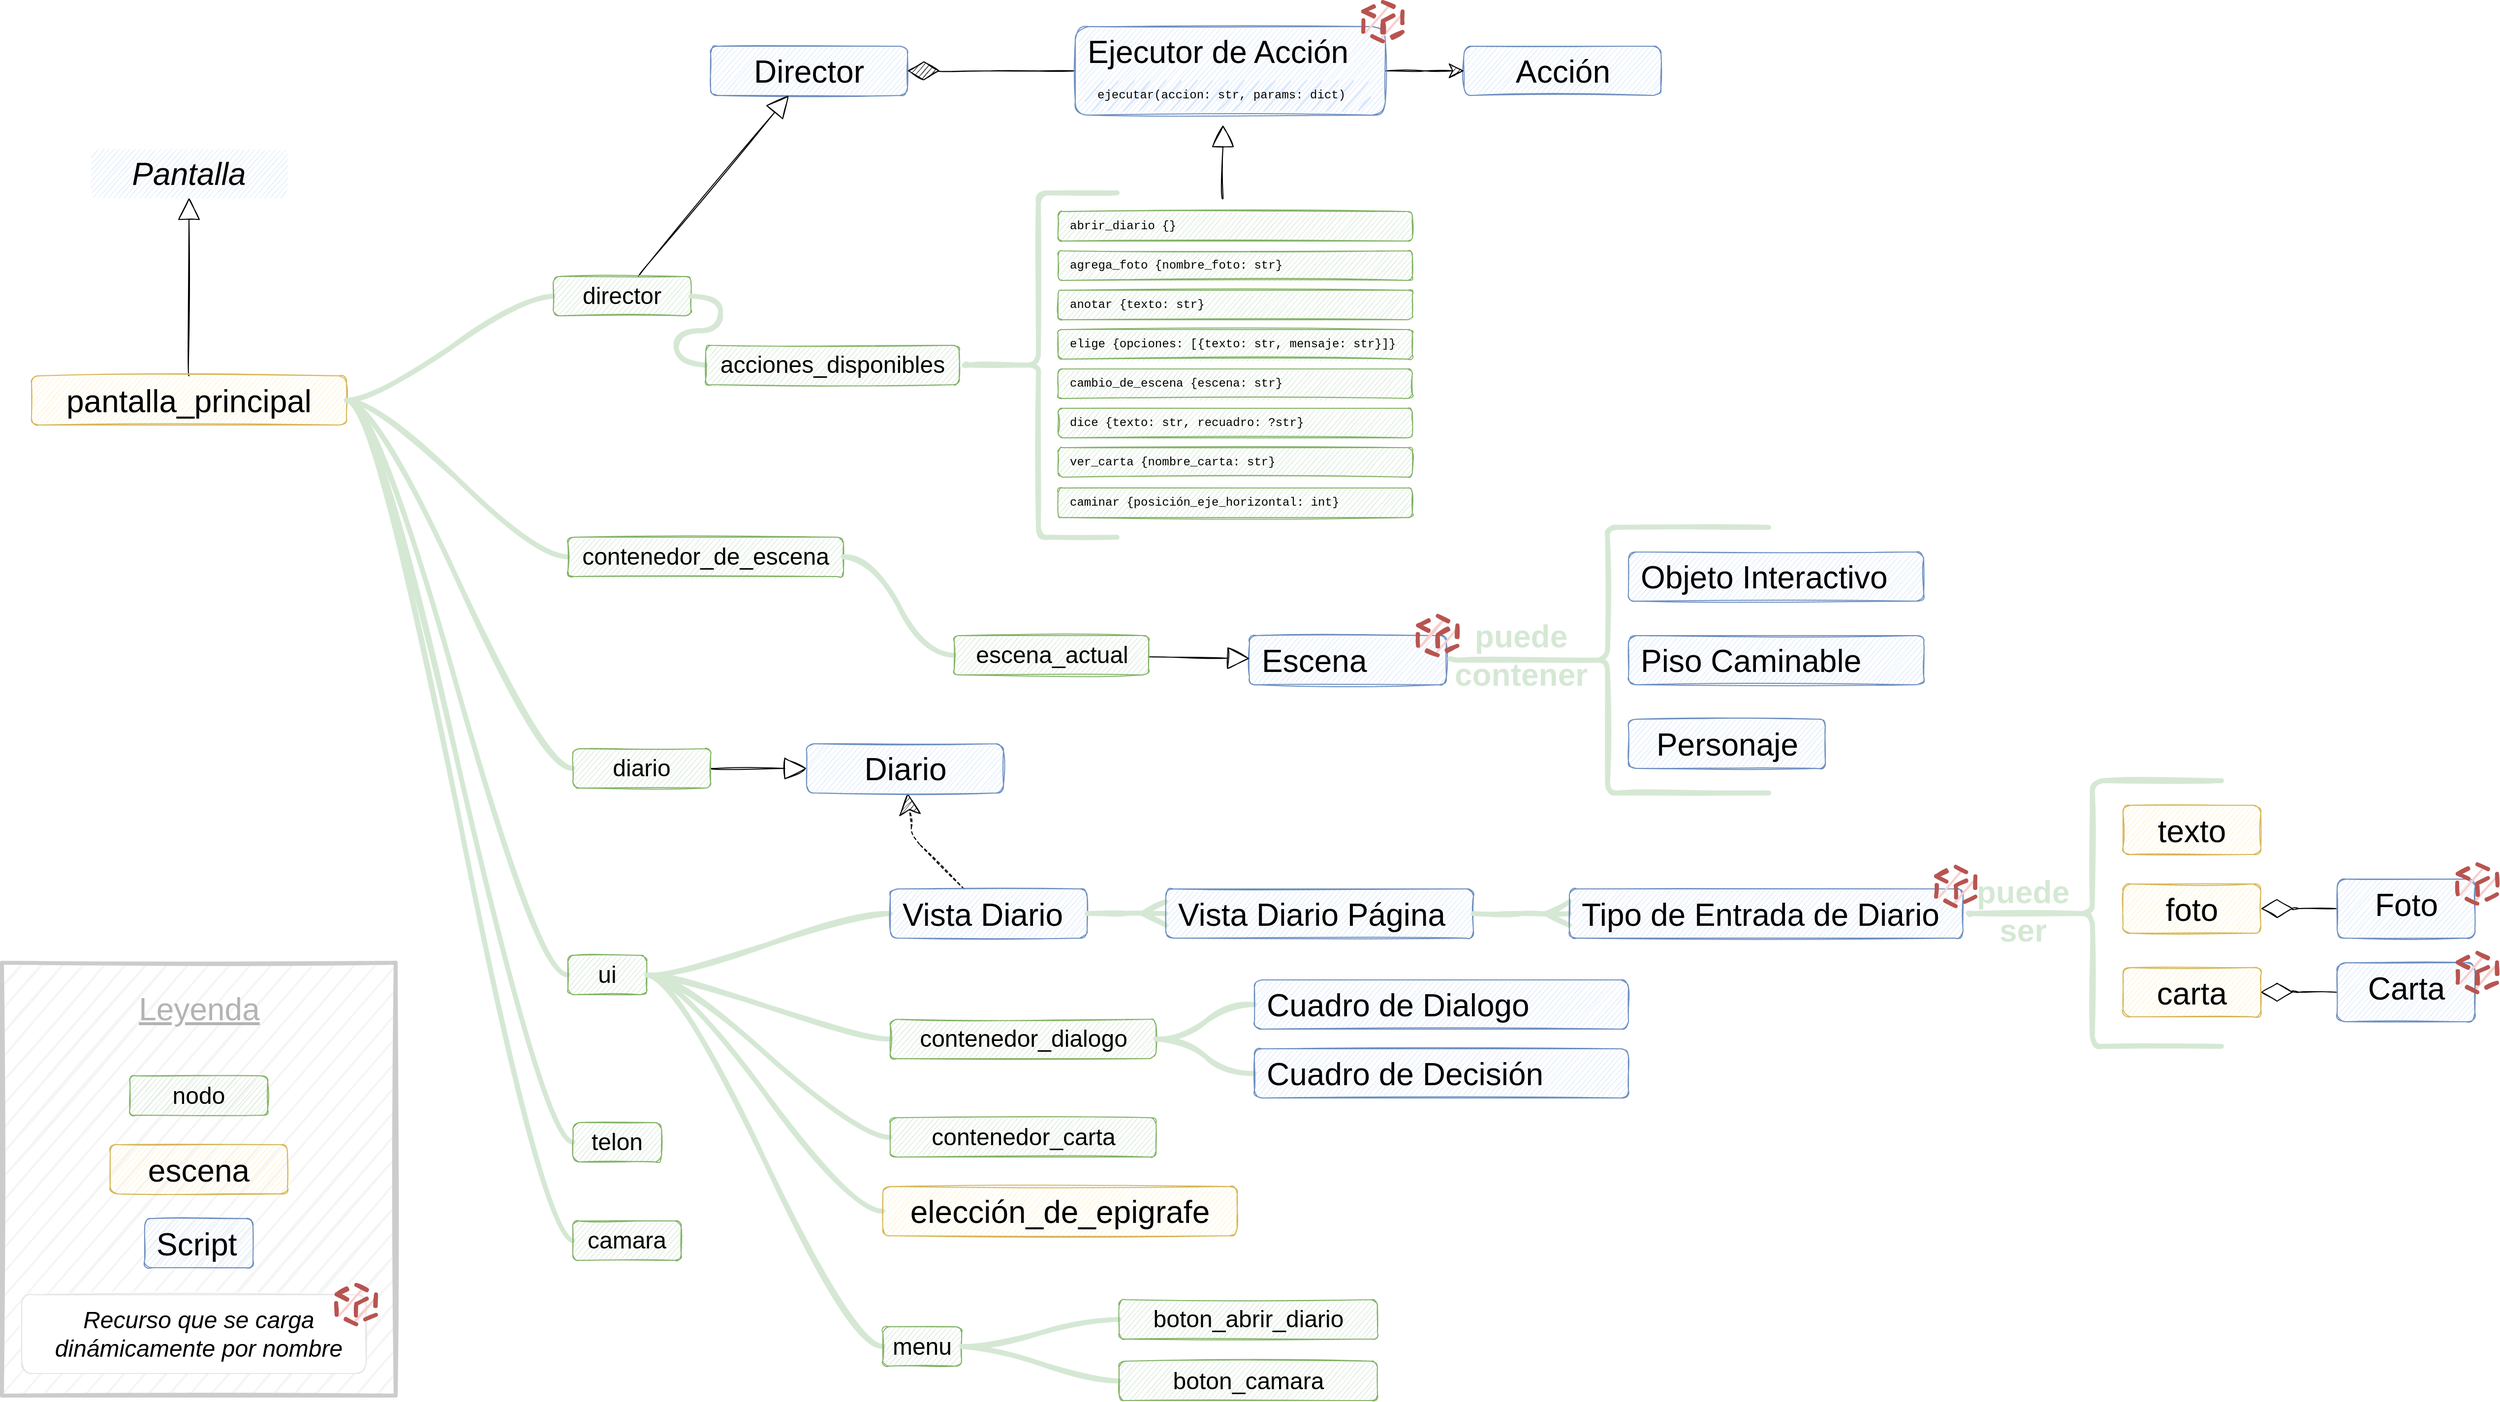 <mxfile version="14.6.13" type="device"><diagram id="RKRpNU83Tg8QG7wMmVHL" name="Pantalla Principal"><mxGraphModel dx="3363" dy="1674" grid="1" gridSize="10" guides="1" tooltips="1" connect="1" arrows="1" fold="1" page="1" pageScale="1" pageWidth="850" pageHeight="1100" math="0" shadow="0"><root><mxCell id="0"/><mxCell id="1" parent="0"/><mxCell id="-V_1WV0f_LP-zezuH2lG-2" value="abrir_diario {}" style="whiteSpace=wrap;html=1;fillColor=#d5e8d4;strokeColor=#82b366;fontFamily=Courier New;align=left;spacingLeft=10;rounded=1;sketch=1;" vertex="1" parent="1"><mxGeometry x="1113" y="933" width="360" height="30" as="geometry"/></mxCell><mxCell id="-V_1WV0f_LP-zezuH2lG-3" value="agrega_foto {nombre_foto: str}" style="whiteSpace=wrap;html=1;fillColor=#d5e8d4;strokeColor=#82b366;fontFamily=Courier New;align=left;spacingLeft=10;rounded=1;sketch=1;" vertex="1" parent="1"><mxGeometry x="1113" y="973" width="360" height="30" as="geometry"/></mxCell><mxCell id="-V_1WV0f_LP-zezuH2lG-4" value="anotar {texto: str}" style="whiteSpace=wrap;html=1;fillColor=#d5e8d4;strokeColor=#82b366;fontFamily=Courier New;align=left;spacingLeft=10;rounded=1;sketch=1;" vertex="1" parent="1"><mxGeometry x="1113" y="1013" width="360" height="30" as="geometry"/></mxCell><mxCell id="-V_1WV0f_LP-zezuH2lG-5" value="elige {opciones: [{texto: str, mensaje: str}]}" style="whiteSpace=wrap;html=1;fillColor=#d5e8d4;strokeColor=#82b366;fontFamily=Courier New;align=left;spacingLeft=10;rounded=1;sketch=1;" vertex="1" parent="1"><mxGeometry x="1113" y="1053" width="360" height="30" as="geometry"/></mxCell><mxCell id="-V_1WV0f_LP-zezuH2lG-6" value="cambio_de_escena {escena: str}" style="whiteSpace=wrap;html=1;fillColor=#d5e8d4;strokeColor=#82b366;fontFamily=Courier New;align=left;spacingLeft=10;rounded=1;sketch=1;" vertex="1" parent="1"><mxGeometry x="1113" y="1093" width="360" height="30" as="geometry"/></mxCell><mxCell id="-V_1WV0f_LP-zezuH2lG-7" value="dice {texto: str, recuadro: ?str}" style="whiteSpace=wrap;html=1;fillColor=#d5e8d4;strokeColor=#82b366;fontFamily=Courier New;align=left;spacingLeft=10;rounded=1;sketch=1;" vertex="1" parent="1"><mxGeometry x="1113" y="1133" width="360" height="30" as="geometry"/></mxCell><mxCell id="-V_1WV0f_LP-zezuH2lG-8" value="ver_carta {nombre_carta: str}" style="whiteSpace=wrap;html=1;fillColor=#d5e8d4;strokeColor=#82b366;fontFamily=Courier New;align=left;spacingLeft=10;rounded=1;sketch=1;" vertex="1" parent="1"><mxGeometry x="1113" y="1173" width="360" height="30" as="geometry"/></mxCell><mxCell id="-V_1WV0f_LP-zezuH2lG-14" value="" style="group;rounded=1;sketch=1;" vertex="1" connectable="0" parent="1"><mxGeometry x="1525.5" y="765" width="200" height="50" as="geometry"/></mxCell><mxCell id="-V_1WV0f_LP-zezuH2lG-1" value="Acción" style="whiteSpace=wrap;html=1;fillColor=#dae8fc;strokeColor=#6c8ebf;fontSize=32;align=center;verticalAlign=top;rounded=1;sketch=1;" vertex="1" parent="-V_1WV0f_LP-zezuH2lG-14"><mxGeometry width="200" height="50" as="geometry"/></mxCell><mxCell id="-V_1WV0f_LP-zezuH2lG-18" value="" style="group;rounded=1;sketch=1;" vertex="1" connectable="0" parent="1"><mxGeometry x="760" y="765" width="200" height="50" as="geometry"/></mxCell><mxCell id="-V_1WV0f_LP-zezuH2lG-19" value="Director" style="whiteSpace=wrap;html=1;fillColor=#dae8fc;strokeColor=#6c8ebf;fontSize=32;align=center;verticalAlign=top;rounded=1;sketch=1;" vertex="1" parent="-V_1WV0f_LP-zezuH2lG-18"><mxGeometry width="200" height="50" as="geometry"/></mxCell><mxCell id="-V_1WV0f_LP-zezuH2lG-70" style="edgeStyle=entityRelationEdgeStyle;orthogonalLoop=1;jettySize=auto;html=1;fontSize=24;endArrow=none;endFill=0;endSize=30;strokeWidth=5;fillColor=#d5e8d4;strokeColor=#D5E8D4;curved=1;sketch=1;" edge="1" parent="1" source="-V_1WV0f_LP-zezuH2lG-36" target="-V_1WV0f_LP-zezuH2lG-55"><mxGeometry relative="1" as="geometry"/></mxCell><mxCell id="-V_1WV0f_LP-zezuH2lG-98" style="edgeStyle=entityRelationEdgeStyle;orthogonalLoop=1;jettySize=auto;html=1;fontSize=24;endArrow=none;endFill=0;endSize=30;strokeWidth=5;fillColor=#d5e8d4;strokeColor=#D5E8D4;curved=1;sketch=1;" edge="1" parent="1" source="-V_1WV0f_LP-zezuH2lG-36" target="-V_1WV0f_LP-zezuH2lG-90"><mxGeometry relative="1" as="geometry"/></mxCell><mxCell id="-V_1WV0f_LP-zezuH2lG-36" value="contenedor_dialogo" style="whiteSpace=wrap;html=1;fillColor=#d5e8d4;strokeColor=#82b366;fontSize=24;align=center;verticalAlign=middle;rounded=1;sketch=1;" vertex="1" parent="1"><mxGeometry x="942.5" y="1754" width="270" height="40" as="geometry"/></mxCell><mxCell id="-V_1WV0f_LP-zezuH2lG-50" style="edgeStyle=entityRelationEdgeStyle;orthogonalLoop=1;jettySize=auto;html=1;fontSize=24;endArrow=none;endFill=0;endSize=30;strokeWidth=5;fillColor=#d5e8d4;strokeColor=#D5E8D4;curved=1;sketch=1;" edge="1" parent="1" source="-V_1WV0f_LP-zezuH2lG-43" target="-V_1WV0f_LP-zezuH2lG-48"><mxGeometry relative="1" as="geometry"/></mxCell><mxCell id="-V_1WV0f_LP-zezuH2lG-43" value="contenedor_de_escena" style="whiteSpace=wrap;html=1;fontFamily=Helvetica;fontSize=24;fillColor=#d5e8d4;align=center;strokeColor=#82b366;rounded=1;sketch=1;" vertex="1" parent="1"><mxGeometry x="615" y="1264" width="280" height="40" as="geometry"/></mxCell><mxCell id="-V_1WV0f_LP-zezuH2lG-47" value="Pantalla" style="whiteSpace=wrap;html=1;fillColor=#dae8fc;fontSize=32;align=center;verticalAlign=top;rounded=1;sketch=1;strokeColor=none;fontStyle=2" vertex="1" parent="1"><mxGeometry x="130" y="869" width="200" height="50" as="geometry"/></mxCell><mxCell id="-V_1WV0f_LP-zezuH2lG-65" style="edgeStyle=none;orthogonalLoop=1;jettySize=auto;html=1;fontSize=24;endArrow=block;endFill=0;endSize=20;curved=1;sketch=1;" edge="1" parent="1" source="-V_1WV0f_LP-zezuH2lG-48" target="-V_1WV0f_LP-zezuH2lG-47"><mxGeometry relative="1" as="geometry"/></mxCell><mxCell id="-V_1WV0f_LP-zezuH2lG-67" style="edgeStyle=entityRelationEdgeStyle;orthogonalLoop=1;jettySize=auto;html=1;fontSize=24;endArrow=none;endFill=0;endSize=30;strokeWidth=5;fillColor=#d5e8d4;strokeColor=#D5E8D4;curved=1;sketch=1;" edge="1" parent="1" source="-V_1WV0f_LP-zezuH2lG-48" target="-V_1WV0f_LP-zezuH2lG-55"><mxGeometry relative="1" as="geometry"/></mxCell><mxCell id="-V_1WV0f_LP-zezuH2lG-83" style="edgeStyle=entityRelationEdgeStyle;orthogonalLoop=1;jettySize=auto;html=1;fontSize=24;endArrow=none;endFill=0;endSize=30;strokeWidth=5;fillColor=#d5e8d4;strokeColor=#D5E8D4;curved=1;sketch=1;" edge="1" parent="1" source="-V_1WV0f_LP-zezuH2lG-48" target="-V_1WV0f_LP-zezuH2lG-81"><mxGeometry relative="1" as="geometry"/></mxCell><mxCell id="-V_1WV0f_LP-zezuH2lG-48" value="pantalla_principal" style="whiteSpace=wrap;html=1;fontFamily=Helvetica;fontSize=32;fillColor=#fff2cc;align=center;verticalAlign=top;strokeColor=#d6b656;rounded=1;sketch=1;" vertex="1" parent="1"><mxGeometry x="70" y="1100" width="320" height="50" as="geometry"/></mxCell><mxCell id="-V_1WV0f_LP-zezuH2lG-51" style="edgeStyle=entityRelationEdgeStyle;orthogonalLoop=1;jettySize=auto;html=1;fontSize=24;endArrow=none;endFill=0;endSize=30;strokeWidth=5;fillColor=#d5e8d4;strokeColor=#D5E8D4;curved=1;sketch=1;" edge="1" parent="1" source="-V_1WV0f_LP-zezuH2lG-49" target="-V_1WV0f_LP-zezuH2lG-48"><mxGeometry relative="1" as="geometry"/></mxCell><mxCell id="-V_1WV0f_LP-zezuH2lG-57" style="orthogonalLoop=1;jettySize=auto;html=1;fontSize=24;endArrow=block;endFill=0;endSize=20;curved=1;sketch=1;" edge="1" parent="1" source="-V_1WV0f_LP-zezuH2lG-49" target="-V_1WV0f_LP-zezuH2lG-19"><mxGeometry relative="1" as="geometry"/></mxCell><mxCell id="-V_1WV0f_LP-zezuH2lG-49" value="director" style="whiteSpace=wrap;html=1;fontFamily=Helvetica;fontSize=24;fillColor=#d5e8d4;align=center;strokeColor=#82b366;rounded=1;sketch=1;" vertex="1" parent="1"><mxGeometry x="600" y="999" width="140" height="40" as="geometry"/></mxCell><mxCell id="-V_1WV0f_LP-zezuH2lG-55" value="ui" style="whiteSpace=wrap;html=1;fontFamily=Helvetica;fontSize=24;fillColor=#d5e8d4;align=center;strokeColor=#82b366;rounded=1;sketch=1;" vertex="1" parent="1"><mxGeometry x="615" y="1689" width="80" height="40" as="geometry"/></mxCell><mxCell id="-V_1WV0f_LP-zezuH2lG-61" style="edgeStyle=entityRelationEdgeStyle;orthogonalLoop=1;jettySize=auto;html=1;fontSize=24;endArrow=diamondThin;endFill=1;endSize=30;curved=1;sketch=1;" edge="1" parent="1" source="-V_1WV0f_LP-zezuH2lG-16" target="-V_1WV0f_LP-zezuH2lG-19"><mxGeometry relative="1" as="geometry"/></mxCell><mxCell id="-V_1WV0f_LP-zezuH2lG-62" value="" style="shape=curlyBracket;whiteSpace=wrap;html=1;fontFamily=Helvetica;fontSize=24;fillColor=#d5e8d4;align=center;size=0.5;strokeColor=#D5E8D4;strokeWidth=5;labelBackgroundColor=#ffffff;endFill=0;endSize=30;rounded=1;sketch=1;" vertex="1" parent="1"><mxGeometry x="1013" y="914" width="160" height="350" as="geometry"/></mxCell><mxCell id="-V_1WV0f_LP-zezuH2lG-64" style="edgeStyle=entityRelationEdgeStyle;orthogonalLoop=1;jettySize=auto;html=1;fontSize=24;endArrow=classic;endFill=1;endSize=13;curved=1;sketch=1;" edge="1" parent="1" source="-V_1WV0f_LP-zezuH2lG-16" target="-V_1WV0f_LP-zezuH2lG-1"><mxGeometry relative="1" as="geometry"/></mxCell><mxCell id="-V_1WV0f_LP-zezuH2lG-115" style="edgeStyle=entityRelationEdgeStyle;orthogonalLoop=1;jettySize=auto;html=1;fontSize=24;endArrow=diamondThin;endFill=0;endSize=30;curved=1;sketch=1;" edge="1" parent="1" source="-V_1WV0f_LP-zezuH2lG-66" target="-V_1WV0f_LP-zezuH2lG-111"><mxGeometry relative="1" as="geometry"/></mxCell><mxCell id="-V_1WV0f_LP-zezuH2lG-66" value="Foto" style="whiteSpace=wrap;html=1;fillColor=#dae8fc;strokeColor=#6c8ebf;fontSize=32;align=center;verticalAlign=top;rounded=1;sketch=1;" vertex="1" parent="1"><mxGeometry x="2412.5" y="1611.5" width="140" height="60" as="geometry"/></mxCell><mxCell id="-V_1WV0f_LP-zezuH2lG-68" value="caminar {posición_eje_horizontal: int}" style="whiteSpace=wrap;html=1;fillColor=#d5e8d4;strokeColor=#82b366;fontFamily=Courier New;align=left;spacingLeft=10;rounded=1;sketch=1;" vertex="1" parent="1"><mxGeometry x="1113" y="1214" width="360" height="30" as="geometry"/></mxCell><mxCell id="-V_1WV0f_LP-zezuH2lG-69" style="edgeStyle=entityRelationEdgeStyle;orthogonalLoop=1;jettySize=auto;html=1;fontSize=24;endArrow=none;endFill=0;endSize=30;strokeWidth=5;fillColor=#d5e8d4;strokeColor=#D5E8D4;curved=1;sketch=1;" edge="1" parent="1" source="-V_1WV0f_LP-zezuH2lG-23" target="-V_1WV0f_LP-zezuH2lG-55"><mxGeometry relative="1" as="geometry"/></mxCell><mxCell id="-V_1WV0f_LP-zezuH2lG-99" style="edgeStyle=entityRelationEdgeStyle;orthogonalLoop=1;jettySize=auto;html=1;fontSize=24;endArrow=none;endFill=0;endSize=30;strokeWidth=5;fillColor=#d5e8d4;strokeColor=#D5E8D4;curved=1;sketch=1;" edge="1" parent="1" source="-V_1WV0f_LP-zezuH2lG-36" target="-V_1WV0f_LP-zezuH2lG-91"><mxGeometry relative="1" as="geometry"><mxPoint x="1212.5" y="1804.0" as="sourcePoint"/></mxGeometry></mxCell><mxCell id="-V_1WV0f_LP-zezuH2lG-127" style="rounded=1;sketch=1;orthogonalLoop=1;jettySize=auto;html=1;fontSize=24;startArrow=none;endArrow=classic;endFill=1;endSize=20;strokeColor=#000000;jumpSize=0;dashed=1;" edge="1" parent="1" source="-V_1WV0f_LP-zezuH2lG-23" target="-V_1WV0f_LP-zezuH2lG-21"><mxGeometry relative="1" as="geometry"><Array as="points"><mxPoint x="965" y="1569"/></Array></mxGeometry></mxCell><mxCell id="-V_1WV0f_LP-zezuH2lG-23" value="Vista Diario" style="whiteSpace=wrap;html=1;fillColor=#dae8fc;strokeColor=#6c8ebf;fontSize=32;align=left;verticalAlign=top;spacingLeft=10;rounded=1;sketch=1;" vertex="1" parent="1"><mxGeometry x="942.5" y="1621.5" width="200" height="50" as="geometry"/></mxCell><mxCell id="-V_1WV0f_LP-zezuH2lG-77" style="edgeStyle=entityRelationEdgeStyle;orthogonalLoop=1;jettySize=auto;html=1;fontSize=24;endArrow=none;endFill=0;endSize=30;strokeWidth=5;fillColor=#d5e8d4;strokeColor=#D5E8D4;curved=1;sketch=1;" edge="1" parent="1" source="-V_1WV0f_LP-zezuH2lG-135" target="-V_1WV0f_LP-zezuH2lG-43"><mxGeometry relative="1" as="geometry"><mxPoint x="1067.5" y="1284" as="sourcePoint"/></mxGeometry></mxCell><mxCell id="-V_1WV0f_LP-zezuH2lG-16" value="Ejecutor de Acción" style="whiteSpace=wrap;html=1;fillColor=#dae8fc;strokeColor=#6c8ebf;fontSize=32;align=left;verticalAlign=top;spacingLeft=10;rounded=1;sketch=1;" vertex="1" parent="1"><mxGeometry x="1130.5" y="745" width="315" height="90" as="geometry"/></mxCell><mxCell id="-V_1WV0f_LP-zezuH2lG-78" value="ejecutar(accion: str, params: dict)" style="text;html=1;align=left;verticalAlign=middle;whiteSpace=wrap;fontFamily=Courier New;fontSize=12;spacingLeft=10;fillColor=#DAE8FC;dashed=1;strokeWidth=3;rounded=1;sketch=1;" vertex="1" parent="1"><mxGeometry x="1140.5" y="800" width="290" height="30" as="geometry"/></mxCell><mxCell id="-V_1WV0f_LP-zezuH2lG-80" style="edgeStyle=entityRelationEdgeStyle;orthogonalLoop=1;jettySize=auto;html=1;fontSize=24;endArrow=none;endFill=0;endSize=30;strokeColor=#D5E8D4;strokeWidth=5;fillColor=#d5e8d4;startArrow=ERmany;startFill=0;startSize=18;curved=1;sketch=1;" edge="1" parent="1" source="-V_1WV0f_LP-zezuH2lG-79" target="-V_1WV0f_LP-zezuH2lG-23"><mxGeometry relative="1" as="geometry"/></mxCell><mxCell id="-V_1WV0f_LP-zezuH2lG-79" value="Vista Diario Página" style="whiteSpace=wrap;html=1;fillColor=#dae8fc;strokeColor=#6c8ebf;fontSize=32;align=left;verticalAlign=top;spacingLeft=10;rounded=1;sketch=1;" vertex="1" parent="1"><mxGeometry x="1222.5" y="1621.5" width="312.5" height="50" as="geometry"/></mxCell><mxCell id="-V_1WV0f_LP-zezuH2lG-85" style="edgeStyle=none;orthogonalLoop=1;jettySize=auto;html=1;fontSize=24;endArrow=block;endFill=0;endSize=20;curved=1;sketch=1;" edge="1" parent="1" source="-V_1WV0f_LP-zezuH2lG-81" target="-V_1WV0f_LP-zezuH2lG-21"><mxGeometry relative="1" as="geometry"/></mxCell><mxCell id="-V_1WV0f_LP-zezuH2lG-81" value="diario" style="whiteSpace=wrap;html=1;fontFamily=Helvetica;fontSize=24;fillColor=#d5e8d4;align=center;strokeColor=#82b366;rounded=1;sketch=1;" vertex="1" parent="1"><mxGeometry x="620" y="1479" width="140" height="40" as="geometry"/></mxCell><mxCell id="-V_1WV0f_LP-zezuH2lG-21" value="Diario" style="whiteSpace=wrap;html=1;fillColor=#dae8fc;strokeColor=#6c8ebf;fontSize=32;align=center;verticalAlign=top;rounded=1;sketch=1;" vertex="1" parent="1"><mxGeometry x="857.5" y="1474" width="200" height="50" as="geometry"/></mxCell><mxCell id="-V_1WV0f_LP-zezuH2lG-100" style="edgeStyle=entityRelationEdgeStyle;orthogonalLoop=1;jettySize=auto;html=1;fontSize=24;endArrow=none;endFill=0;endSize=30;strokeWidth=5;fillColor=#d5e8d4;strokeColor=#D5E8D4;curved=1;sketch=1;" edge="1" parent="1" source="-V_1WV0f_LP-zezuH2lG-88" target="-V_1WV0f_LP-zezuH2lG-48"><mxGeometry relative="1" as="geometry"/></mxCell><mxCell id="-V_1WV0f_LP-zezuH2lG-88" value="telon" style="whiteSpace=wrap;html=1;fontFamily=Helvetica;fontSize=24;fillColor=#d5e8d4;align=center;strokeColor=#82b366;rounded=1;sketch=1;" vertex="1" parent="1"><mxGeometry x="620" y="1859" width="90" height="40" as="geometry"/></mxCell><mxCell id="-V_1WV0f_LP-zezuH2lG-101" style="edgeStyle=entityRelationEdgeStyle;orthogonalLoop=1;jettySize=auto;html=1;fontSize=24;endArrow=none;endFill=0;endSize=30;strokeWidth=5;fillColor=#d5e8d4;strokeColor=#D5E8D4;curved=1;sketch=1;" edge="1" parent="1" source="-V_1WV0f_LP-zezuH2lG-89" target="-V_1WV0f_LP-zezuH2lG-48"><mxGeometry relative="1" as="geometry"/></mxCell><mxCell id="-V_1WV0f_LP-zezuH2lG-89" value="camara" style="whiteSpace=wrap;html=1;fontFamily=Helvetica;fontSize=24;fillColor=#d5e8d4;align=center;strokeColor=#82b366;rounded=1;sketch=1;" vertex="1" parent="1"><mxGeometry x="620" y="1959" width="110" height="40" as="geometry"/></mxCell><mxCell id="-V_1WV0f_LP-zezuH2lG-90" value="Cuadro de Dialogo" style="whiteSpace=wrap;html=1;fillColor=#dae8fc;strokeColor=#6c8ebf;fontSize=32;align=left;verticalAlign=top;spacingLeft=10;rounded=1;sketch=1;" vertex="1" parent="1"><mxGeometry x="1312.5" y="1714" width="380" height="50" as="geometry"/></mxCell><mxCell id="-V_1WV0f_LP-zezuH2lG-91" value="Cuadro de Decisión" style="whiteSpace=wrap;html=1;fillColor=#dae8fc;strokeColor=#6c8ebf;fontSize=32;align=left;verticalAlign=top;spacingLeft=10;rounded=1;sketch=1;" vertex="1" parent="1"><mxGeometry x="1312.5" y="1784" width="380" height="50" as="geometry"/></mxCell><mxCell id="-V_1WV0f_LP-zezuH2lG-97" style="edgeStyle=entityRelationEdgeStyle;orthogonalLoop=1;jettySize=auto;html=1;fontSize=24;endArrow=none;endFill=0;endSize=30;strokeWidth=5;fillColor=#d5e8d4;strokeColor=#D5E8D4;curved=1;sketch=1;" edge="1" parent="1" source="-V_1WV0f_LP-zezuH2lG-96" target="-V_1WV0f_LP-zezuH2lG-55"><mxGeometry relative="1" as="geometry"/></mxCell><mxCell id="-V_1WV0f_LP-zezuH2lG-96" value="elección_de_epigrafe" style="whiteSpace=wrap;html=1;fontFamily=Helvetica;fontSize=32;fillColor=#fff2cc;align=center;verticalAlign=top;strokeColor=#d6b656;rounded=1;sketch=1;" vertex="1" parent="1"><mxGeometry x="935" y="1924" width="360" height="50" as="geometry"/></mxCell><mxCell id="-V_1WV0f_LP-zezuH2lG-103" style="edgeStyle=entityRelationEdgeStyle;orthogonalLoop=1;jettySize=auto;html=1;fontSize=24;endArrow=none;endFill=0;endSize=30;strokeWidth=5;fillColor=#d5e8d4;strokeColor=#D5E8D4;curved=1;sketch=1;" edge="1" parent="1" source="-V_1WV0f_LP-zezuH2lG-102" target="-V_1WV0f_LP-zezuH2lG-55"><mxGeometry relative="1" as="geometry"/></mxCell><mxCell id="-V_1WV0f_LP-zezuH2lG-102" value="menu" style="whiteSpace=wrap;html=1;fontFamily=Helvetica;fontSize=24;fillColor=#d5e8d4;align=center;strokeColor=#82b366;rounded=1;sketch=1;" vertex="1" parent="1"><mxGeometry x="935" y="2066.5" width="80" height="40" as="geometry"/></mxCell><mxCell id="-V_1WV0f_LP-zezuH2lG-105" style="edgeStyle=entityRelationEdgeStyle;orthogonalLoop=1;jettySize=auto;html=1;fontSize=24;endArrow=none;endFill=0;endSize=30;strokeWidth=5;fillColor=#d5e8d4;strokeColor=#D5E8D4;curved=1;sketch=1;" edge="1" parent="1" source="-V_1WV0f_LP-zezuH2lG-104" target="-V_1WV0f_LP-zezuH2lG-102"><mxGeometry relative="1" as="geometry"/></mxCell><mxCell id="-V_1WV0f_LP-zezuH2lG-104" value="boton_abrir_diario" style="whiteSpace=wrap;html=1;fontFamily=Helvetica;fontSize=24;fillColor=#d5e8d4;align=center;strokeColor=#82b366;rounded=1;sketch=1;" vertex="1" parent="1"><mxGeometry x="1175" y="2039" width="262.5" height="40" as="geometry"/></mxCell><mxCell id="-V_1WV0f_LP-zezuH2lG-108" style="edgeStyle=entityRelationEdgeStyle;orthogonalLoop=1;jettySize=auto;html=1;fontSize=24;endArrow=none;endFill=0;endSize=30;strokeColor=#D5E8D4;strokeWidth=5;fillColor=#d5e8d4;startFill=0;startArrow=ERmany;startSize=18;curved=1;sketch=1;" edge="1" parent="1" source="-V_1WV0f_LP-zezuH2lG-106" target="-V_1WV0f_LP-zezuH2lG-79"><mxGeometry relative="1" as="geometry"/></mxCell><mxCell id="-V_1WV0f_LP-zezuH2lG-106" value="Tipo de Entrada de Diario" style="whiteSpace=wrap;html=1;fillColor=#dae8fc;strokeColor=#6c8ebf;fontSize=32;align=left;verticalAlign=top;spacingLeft=10;rounded=1;sketch=1;" vertex="1" parent="1"><mxGeometry x="1632.5" y="1621.5" width="400" height="50" as="geometry"/></mxCell><mxCell id="-V_1WV0f_LP-zezuH2lG-111" value="foto" style="whiteSpace=wrap;html=1;fontFamily=Helvetica;fontSize=32;fillColor=#fff2cc;align=center;verticalAlign=top;strokeColor=#d6b656;rounded=1;sketch=1;" vertex="1" parent="1"><mxGeometry x="2195" y="1616.5" width="140" height="50" as="geometry"/></mxCell><mxCell id="-V_1WV0f_LP-zezuH2lG-112" value="texto" style="whiteSpace=wrap;html=1;fontFamily=Helvetica;fontSize=32;fillColor=#fff2cc;align=center;verticalAlign=top;strokeColor=#d6b656;rounded=1;sketch=1;" vertex="1" parent="1"><mxGeometry x="2195" y="1536.5" width="140" height="50" as="geometry"/></mxCell><mxCell id="-V_1WV0f_LP-zezuH2lG-113" value="carta" style="whiteSpace=wrap;html=1;fontFamily=Helvetica;fontSize=32;fillColor=#fff2cc;align=center;verticalAlign=top;strokeColor=#d6b656;rounded=1;sketch=1;" vertex="1" parent="1"><mxGeometry x="2195" y="1701.5" width="140" height="50" as="geometry"/></mxCell><mxCell id="-V_1WV0f_LP-zezuH2lG-116" style="edgeStyle=entityRelationEdgeStyle;orthogonalLoop=1;jettySize=auto;html=1;fontSize=24;endArrow=diamondThin;endFill=0;endSize=30;curved=1;sketch=1;" edge="1" parent="1" source="-V_1WV0f_LP-zezuH2lG-114" target="-V_1WV0f_LP-zezuH2lG-113"><mxGeometry relative="1" as="geometry"/></mxCell><mxCell id="-V_1WV0f_LP-zezuH2lG-114" value="Carta" style="whiteSpace=wrap;html=1;fillColor=#dae8fc;strokeColor=#6c8ebf;fontSize=32;align=center;verticalAlign=top;rounded=1;sketch=1;" vertex="1" parent="1"><mxGeometry x="2412.5" y="1696.5" width="140" height="60" as="geometry"/></mxCell><mxCell id="-V_1WV0f_LP-zezuH2lG-120" style="edgeStyle=entityRelationEdgeStyle;orthogonalLoop=1;jettySize=auto;html=1;fontSize=24;endArrow=none;endFill=0;endSize=30;strokeColor=#D5E8D4;strokeWidth=5;fillColor=#d5e8d4;curved=1;sketch=1;" edge="1" parent="1" source="-V_1WV0f_LP-zezuH2lG-119" target="-V_1WV0f_LP-zezuH2lG-102"><mxGeometry relative="1" as="geometry"/></mxCell><mxCell id="-V_1WV0f_LP-zezuH2lG-119" value="boton_camara" style="whiteSpace=wrap;html=1;fontFamily=Helvetica;fontSize=24;fillColor=#d5e8d4;align=center;strokeColor=#82b366;rounded=1;sketch=1;" vertex="1" parent="1"><mxGeometry x="1175" y="2101.5" width="262.5" height="40" as="geometry"/></mxCell><mxCell id="-V_1WV0f_LP-zezuH2lG-122" style="edgeStyle=entityRelationEdgeStyle;orthogonalLoop=1;jettySize=auto;html=1;fontSize=24;endArrow=none;endFill=0;endSize=30;strokeColor=#D5E8D4;strokeWidth=5;fillColor=#d5e8d4;curved=1;sketch=1;" edge="1" parent="1" source="-V_1WV0f_LP-zezuH2lG-121" target="-V_1WV0f_LP-zezuH2lG-55"><mxGeometry relative="1" as="geometry"/></mxCell><mxCell id="-V_1WV0f_LP-zezuH2lG-121" value="contenedor_carta" style="whiteSpace=wrap;html=1;fillColor=#d5e8d4;strokeColor=#82b366;fontSize=24;align=center;verticalAlign=middle;rounded=1;sketch=1;" vertex="1" parent="1"><mxGeometry x="942.5" y="1854" width="270" height="40" as="geometry"/></mxCell><mxCell id="-V_1WV0f_LP-zezuH2lG-123" style="orthogonalLoop=1;jettySize=auto;html=1;fontSize=24;endArrow=block;endFill=0;endSize=20;curved=1;sketch=1;" edge="1" parent="1"><mxGeometry relative="1" as="geometry"><mxPoint x="1280.5" y="920" as="sourcePoint"/><mxPoint x="1280.5" y="845" as="targetPoint"/></mxGeometry></mxCell><mxCell id="-V_1WV0f_LP-zezuH2lG-128" value="" style="shape=curlyBracket;whiteSpace=wrap;html=1;fontFamily=Helvetica;fontSize=24;fillColor=#d5e8d4;align=center;size=0.5;strokeColor=#D5E8D4;strokeWidth=5;labelBackgroundColor=#ffffff;endFill=0;endSize=30;rounded=1;sketch=1;" vertex="1" parent="1"><mxGeometry x="2032.5" y="1511.5" width="262.5" height="270" as="geometry"/></mxCell><mxCell id="-V_1WV0f_LP-zezuH2lG-129" value="" style="group;rounded=1;sketch=1;" vertex="1" connectable="0" parent="1"><mxGeometry x="1692.5" y="1449" width="221.25" height="50" as="geometry"/></mxCell><mxCell id="-V_1WV0f_LP-zezuH2lG-130" value="Personaje" style="whiteSpace=wrap;html=1;fillColor=#dae8fc;strokeColor=#6c8ebf;fontSize=32;align=center;verticalAlign=top;rounded=1;sketch=1;" vertex="1" parent="-V_1WV0f_LP-zezuH2lG-129"><mxGeometry width="200" height="50" as="geometry"/></mxCell><mxCell id="-V_1WV0f_LP-zezuH2lG-131" value="Objeto Interactivo" style="whiteSpace=wrap;html=1;fillColor=#dae8fc;strokeColor=#6c8ebf;fontSize=32;align=left;verticalAlign=top;spacingLeft=10;rounded=1;sketch=1;" vertex="1" parent="1"><mxGeometry x="1692.5" y="1279" width="300" height="50" as="geometry"/></mxCell><mxCell id="-V_1WV0f_LP-zezuH2lG-132" value="Piso Caminable" style="whiteSpace=wrap;html=1;fillColor=#dae8fc;strokeColor=#6c8ebf;fontSize=32;align=left;verticalAlign=top;spacingLeft=10;rounded=1;sketch=1;" vertex="1" parent="1"><mxGeometry x="1692.5" y="1364" width="300" height="50" as="geometry"/></mxCell><mxCell id="-V_1WV0f_LP-zezuH2lG-133" value="Escena" style="whiteSpace=wrap;html=1;fillColor=#dae8fc;strokeColor=#6c8ebf;fontSize=32;align=left;verticalAlign=top;spacingLeft=10;rounded=1;sketch=1;" vertex="1" parent="1"><mxGeometry x="1307.5" y="1364" width="200" height="50" as="geometry"/></mxCell><mxCell id="-V_1WV0f_LP-zezuH2lG-134" value="" style="shape=curlyBracket;whiteSpace=wrap;html=1;fontFamily=Helvetica;fontSize=24;fillColor=#d5e8d4;align=center;size=0.5;strokeColor=#D5E8D4;strokeWidth=5;labelBackgroundColor=#ffffff;endFill=0;endSize=30;rounded=1;sketch=1;" vertex="1" parent="1"><mxGeometry x="1507.5" y="1254" width="327.5" height="270" as="geometry"/></mxCell><mxCell id="-V_1WV0f_LP-zezuH2lG-136" style="edgeStyle=none;rounded=1;sketch=1;jumpSize=0;orthogonalLoop=1;jettySize=auto;html=1;fontSize=24;startArrow=none;endArrow=block;endFill=0;endSize=20;strokeColor=#000000;" edge="1" parent="1" source="-V_1WV0f_LP-zezuH2lG-135" target="-V_1WV0f_LP-zezuH2lG-133"><mxGeometry relative="1" as="geometry"/></mxCell><mxCell id="-V_1WV0f_LP-zezuH2lG-135" value="escena_actual" style="whiteSpace=wrap;html=1;fontFamily=Helvetica;fontSize=24;fillColor=#d5e8d4;align=center;strokeColor=#82b366;rounded=1;sketch=1;" vertex="1" parent="1"><mxGeometry x="1007.5" y="1364" width="197.5" height="40" as="geometry"/></mxCell><mxCell id="-V_1WV0f_LP-zezuH2lG-138" value="" style="html=1;whiteSpace=wrap;shape=isoCube2;backgroundOutline=1;isoAngle=15;rounded=1;dashed=1;sketch=1;fontFamily=Helvetica;fontSize=24;strokeColor=#b85450;strokeWidth=4;align=left;fillColor=#f8cecc;" vertex="1" parent="1"><mxGeometry x="2005" y="1599" width="40" height="40" as="geometry"/></mxCell><mxCell id="-V_1WV0f_LP-zezuH2lG-139" value="" style="html=1;whiteSpace=wrap;shape=isoCube2;backgroundOutline=1;isoAngle=15;rounded=1;dashed=1;sketch=1;fontFamily=Helvetica;fontSize=24;strokeColor=#b85450;strokeWidth=4;align=left;fillColor=#f8cecc;" vertex="1" parent="1"><mxGeometry x="2535" y="1596.5" width="40" height="40" as="geometry"/></mxCell><mxCell id="-V_1WV0f_LP-zezuH2lG-140" value="" style="html=1;whiteSpace=wrap;shape=isoCube2;backgroundOutline=1;isoAngle=15;rounded=1;dashed=1;sketch=1;fontFamily=Helvetica;fontSize=24;strokeColor=#b85450;strokeWidth=4;align=left;fillColor=#f8cecc;" vertex="1" parent="1"><mxGeometry x="2535" y="1686.5" width="40" height="40" as="geometry"/></mxCell><mxCell id="-V_1WV0f_LP-zezuH2lG-141" value="" style="html=1;whiteSpace=wrap;shape=isoCube2;backgroundOutline=1;isoAngle=15;rounded=1;dashed=1;sketch=1;fontFamily=Helvetica;fontSize=24;strokeColor=#b85450;strokeWidth=4;align=left;fillColor=#f8cecc;" vertex="1" parent="1"><mxGeometry x="1478.75" y="1344" width="40" height="40" as="geometry"/></mxCell><mxCell id="-V_1WV0f_LP-zezuH2lG-142" value="" style="html=1;whiteSpace=wrap;shape=isoCube2;backgroundOutline=1;isoAngle=15;rounded=1;dashed=1;sketch=1;fontFamily=Helvetica;fontSize=24;strokeColor=#b85450;strokeWidth=4;align=left;fillColor=#f8cecc;" vertex="1" parent="1"><mxGeometry x="1423" y="720" width="40" height="40" as="geometry"/></mxCell><mxCell id="-V_1WV0f_LP-zezuH2lG-144" style="edgeStyle=entityRelationEdgeStyle;curved=1;sketch=1;orthogonalLoop=1;jettySize=auto;html=1;fontSize=24;endArrow=none;endFill=0;endSize=30;strokeColor=#D5E8D4;strokeWidth=5;fillColor=#d5e8d4;" edge="1" parent="1" source="-V_1WV0f_LP-zezuH2lG-143" target="-V_1WV0f_LP-zezuH2lG-49"><mxGeometry relative="1" as="geometry"/></mxCell><mxCell id="-V_1WV0f_LP-zezuH2lG-143" value="acciones_disponibles" style="whiteSpace=wrap;html=1;fontFamily=Helvetica;fontSize=24;fillColor=#d5e8d4;align=center;strokeColor=#82b366;rounded=1;sketch=1;" vertex="1" parent="1"><mxGeometry x="755" y="1069" width="257.5" height="40" as="geometry"/></mxCell><mxCell id="-V_1WV0f_LP-zezuH2lG-145" value="puede contener" style="text;strokeColor=none;fillColor=none;html=1;fontSize=32;fontStyle=1;verticalAlign=middle;align=center;rounded=1;dashed=1;sketch=1;fontFamily=Helvetica;fontColor=#D5E8D4;whiteSpace=wrap;" vertex="1" parent="1"><mxGeometry x="1535" y="1364" width="97" height="40" as="geometry"/></mxCell><mxCell id="-V_1WV0f_LP-zezuH2lG-146" value="puede&lt;br&gt;ser" style="text;strokeColor=none;fillColor=none;html=1;fontSize=32;fontStyle=1;verticalAlign=middle;align=center;rounded=1;dashed=1;sketch=1;fontFamily=Helvetica;fontColor=#D5E8D4;whiteSpace=wrap;" vertex="1" parent="1"><mxGeometry x="2045" y="1624" width="97" height="40" as="geometry"/></mxCell><mxCell id="-V_1WV0f_LP-zezuH2lG-161" value="" style="group" vertex="1" connectable="0" parent="1"><mxGeometry x="40" y="1696.5" width="400" height="440" as="geometry"/></mxCell><mxCell id="-V_1WV0f_LP-zezuH2lG-155" value="" style="rounded=0;whiteSpace=wrap;html=1;sketch=1;fontFamily=Helvetica;fontSize=32;fontColor=#333333;strokeWidth=4;align=left;fillColor=#f5f5f5;strokeColor=#CCCCCC;" vertex="1" parent="-V_1WV0f_LP-zezuH2lG-161"><mxGeometry width="400" height="440" as="geometry"/></mxCell><mxCell id="-V_1WV0f_LP-zezuH2lG-147" value="nodo" style="whiteSpace=wrap;html=1;fontFamily=Helvetica;fontSize=24;fillColor=#d5e8d4;align=center;strokeColor=#82b366;rounded=1;sketch=1;" vertex="1" parent="-V_1WV0f_LP-zezuH2lG-161"><mxGeometry x="130" y="115" width="140" height="40" as="geometry"/></mxCell><mxCell id="-V_1WV0f_LP-zezuH2lG-148" value="escena" style="whiteSpace=wrap;html=1;fontFamily=Helvetica;fontSize=32;fillColor=#fff2cc;align=center;verticalAlign=top;strokeColor=#d6b656;rounded=1;sketch=1;" vertex="1" parent="-V_1WV0f_LP-zezuH2lG-161"><mxGeometry x="110" y="185" width="180" height="50" as="geometry"/></mxCell><mxCell id="-V_1WV0f_LP-zezuH2lG-149" value="Script" style="whiteSpace=wrap;html=1;fillColor=#dae8fc;strokeColor=#6c8ebf;fontSize=32;align=left;verticalAlign=top;spacingLeft=10;rounded=1;sketch=1;" vertex="1" parent="-V_1WV0f_LP-zezuH2lG-161"><mxGeometry x="145" y="260" width="110" height="50" as="geometry"/></mxCell><mxCell id="-V_1WV0f_LP-zezuH2lG-156" value="&lt;font&gt;Leyenda&lt;/font&gt;" style="text;html=1;strokeColor=none;fillColor=none;align=center;verticalAlign=middle;whiteSpace=wrap;rounded=0;sketch=1;fontFamily=Helvetica;fontSize=32;fontStyle=4;fontColor=#B3B3B3;" vertex="1" parent="-V_1WV0f_LP-zezuH2lG-161"><mxGeometry x="77.5" y="22.5" width="245" height="50" as="geometry"/></mxCell><mxCell id="-V_1WV0f_LP-zezuH2lG-160" value="" style="group" vertex="1" connectable="0" parent="-V_1WV0f_LP-zezuH2lG-161"><mxGeometry x="20" y="327.5" width="360" height="90" as="geometry"/></mxCell><mxCell id="-V_1WV0f_LP-zezuH2lG-154" value="" style="whiteSpace=wrap;html=1;fontFamily=Helvetica;fontSize=24;align=center;rounded=1;sketch=1;strokeColor=#E6E6E6;" vertex="1" parent="-V_1WV0f_LP-zezuH2lG-160"><mxGeometry y="10" width="350" height="80" as="geometry"/></mxCell><mxCell id="-V_1WV0f_LP-zezuH2lG-152" value="" style="html=1;whiteSpace=wrap;shape=isoCube2;backgroundOutline=1;isoAngle=15;rounded=1;dashed=1;sketch=1;fontFamily=Helvetica;fontSize=24;strokeColor=#b85450;strokeWidth=4;align=left;fillColor=#f8cecc;" vertex="1" parent="-V_1WV0f_LP-zezuH2lG-160"><mxGeometry x="320" width="40" height="40" as="geometry"/></mxCell><mxCell id="-V_1WV0f_LP-zezuH2lG-153" value="&lt;font color=&quot;#000000&quot;&gt;&lt;i&gt;Recurso que se carga dinámicamente por nombre&lt;/i&gt;&lt;/font&gt;" style="text;strokeColor=none;fillColor=none;html=1;fontSize=24;fontStyle=0;verticalAlign=middle;align=center;rounded=1;dashed=1;sketch=1;fontFamily=Helvetica;fontColor=#D5E8D4;whiteSpace=wrap;" vertex="1" parent="-V_1WV0f_LP-zezuH2lG-160"><mxGeometry x="20" y="30" width="320" height="40" as="geometry"/></mxCell></root></mxGraphModel></diagram></mxfile>